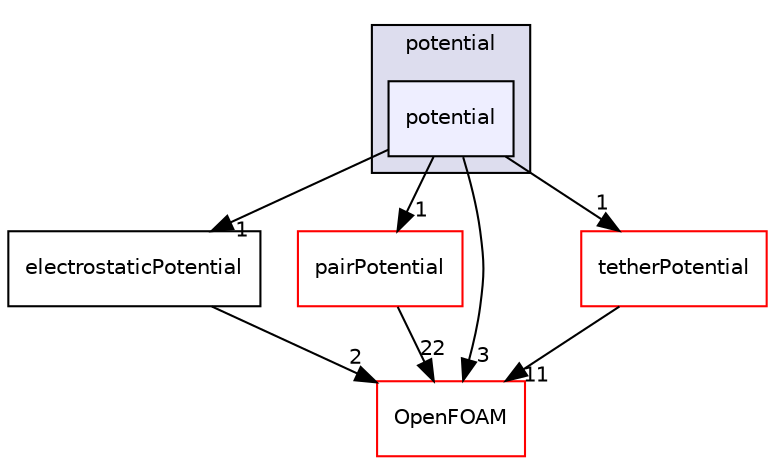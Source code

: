 digraph "src/lagrangian/molecularDynamics/potential/potential" {
  bgcolor=transparent;
  compound=true
  node [ fontsize="10", fontname="Helvetica"];
  edge [ labelfontsize="10", labelfontname="Helvetica"];
  subgraph clusterdir_589d2223da338fceb897292fae8915cc {
    graph [ bgcolor="#ddddee", pencolor="black", label="potential" fontname="Helvetica", fontsize="10", URL="dir_589d2223da338fceb897292fae8915cc.html"]
  dir_35312296c24b546a359cd34f246208c3 [shape=box, label="potential", style="filled", fillcolor="#eeeeff", pencolor="black", URL="dir_35312296c24b546a359cd34f246208c3.html"];
  }
  dir_96bed7a166d138515fc5d8ad4a1e2134 [shape=box label="electrostaticPotential" URL="dir_96bed7a166d138515fc5d8ad4a1e2134.html"];
  dir_9487009c2385b02a6805e2d8ecc37432 [shape=box label="pairPotential" color="red" URL="dir_9487009c2385b02a6805e2d8ecc37432.html"];
  dir_c5473ff19b20e6ec4dfe5c310b3778a8 [shape=box label="OpenFOAM" color="red" URL="dir_c5473ff19b20e6ec4dfe5c310b3778a8.html"];
  dir_be0ea55c675e02a10da4f3c0657cc9af [shape=box label="tetherPotential" color="red" URL="dir_be0ea55c675e02a10da4f3c0657cc9af.html"];
  dir_96bed7a166d138515fc5d8ad4a1e2134->dir_c5473ff19b20e6ec4dfe5c310b3778a8 [headlabel="2", labeldistance=1.5 headhref="dir_001648_001896.html"];
  dir_9487009c2385b02a6805e2d8ecc37432->dir_c5473ff19b20e6ec4dfe5c310b3778a8 [headlabel="22", labeldistance=1.5 headhref="dir_001657_001896.html"];
  dir_be0ea55c675e02a10da4f3c0657cc9af->dir_c5473ff19b20e6ec4dfe5c310b3778a8 [headlabel="11", labeldistance=1.5 headhref="dir_001669_001896.html"];
  dir_35312296c24b546a359cd34f246208c3->dir_96bed7a166d138515fc5d8ad4a1e2134 [headlabel="1", labeldistance=1.5 headhref="dir_001668_001648.html"];
  dir_35312296c24b546a359cd34f246208c3->dir_9487009c2385b02a6805e2d8ecc37432 [headlabel="1", labeldistance=1.5 headhref="dir_001668_001657.html"];
  dir_35312296c24b546a359cd34f246208c3->dir_c5473ff19b20e6ec4dfe5c310b3778a8 [headlabel="3", labeldistance=1.5 headhref="dir_001668_001896.html"];
  dir_35312296c24b546a359cd34f246208c3->dir_be0ea55c675e02a10da4f3c0657cc9af [headlabel="1", labeldistance=1.5 headhref="dir_001668_001669.html"];
}
